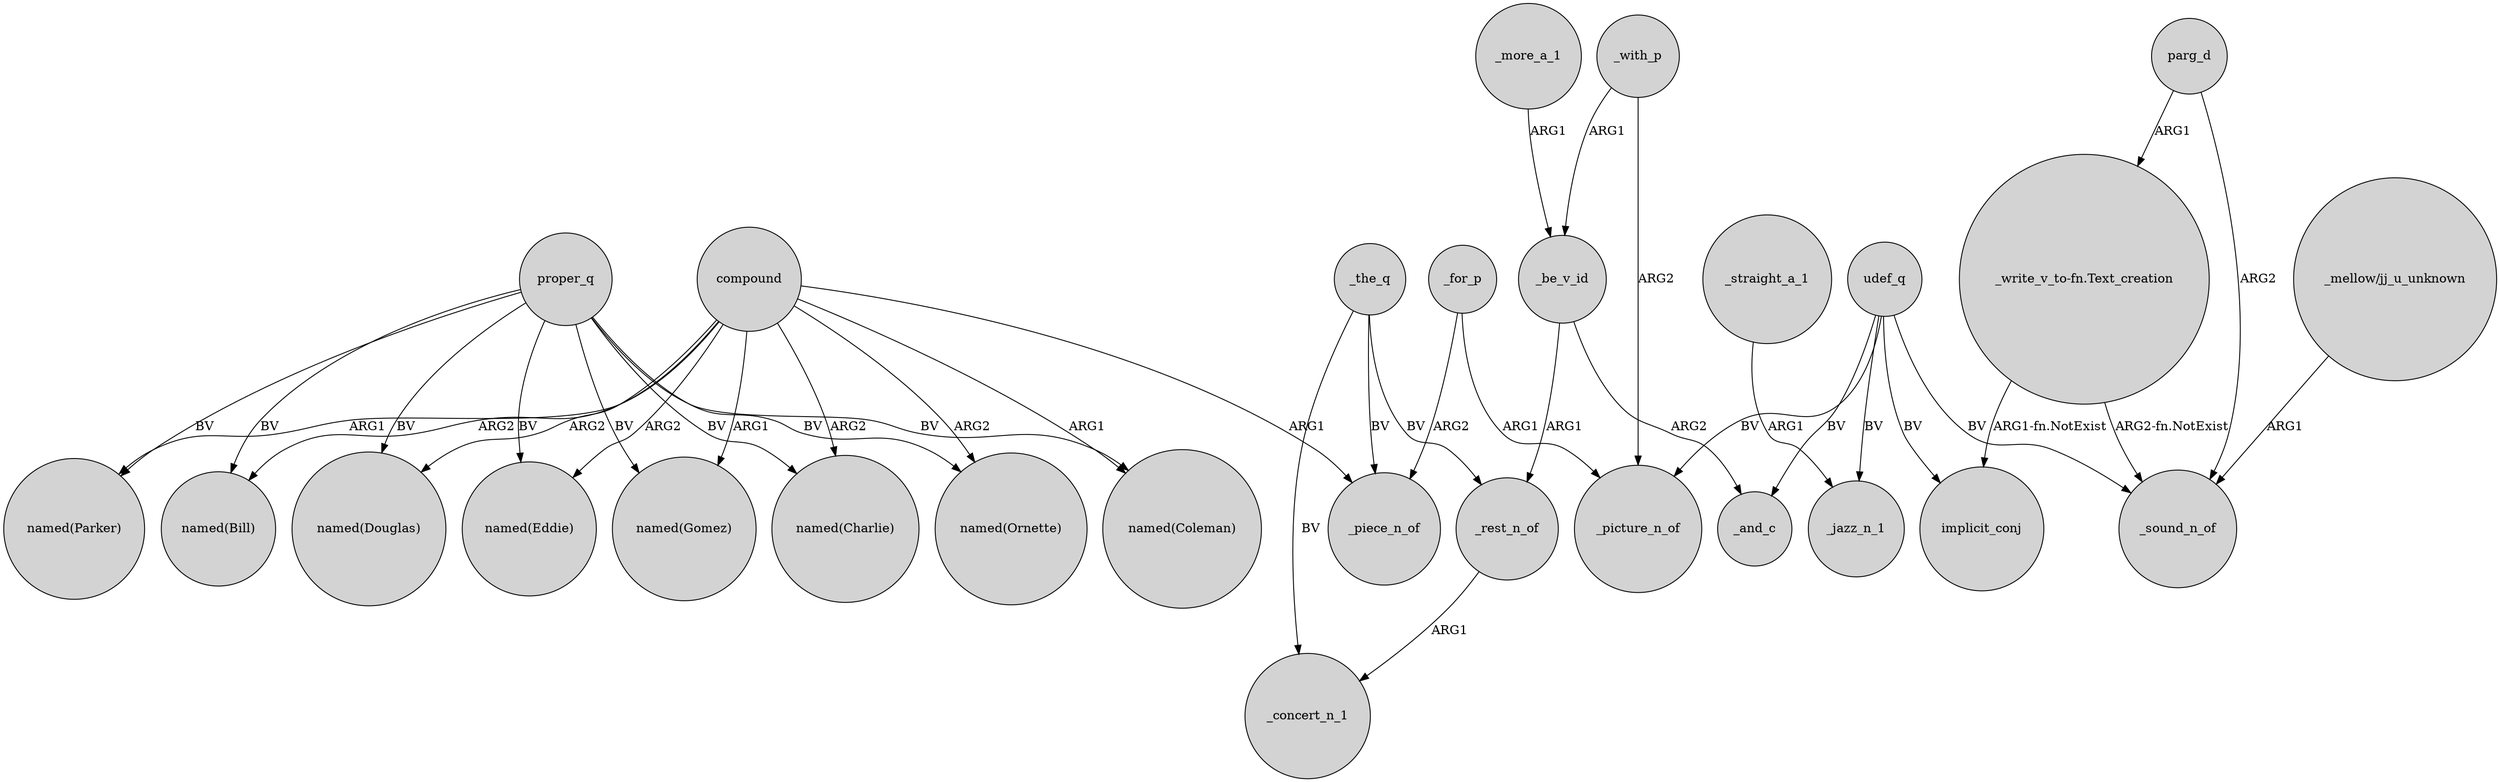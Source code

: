 digraph {
	node [shape=circle style=filled]
	_be_v_id -> _rest_n_of [label=ARG1]
	proper_q -> "named(Parker)" [label=BV]
	parg_d -> _sound_n_of [label=ARG2]
	_the_q -> _concert_n_1 [label=BV]
	compound -> "named(Gomez)" [label=ARG1]
	proper_q -> "named(Gomez)" [label=BV]
	"_mellow/jj_u_unknown" -> _sound_n_of [label=ARG1]
	proper_q -> "named(Ornette)" [label=BV]
	compound -> "named(Charlie)" [label=ARG2]
	compound -> "named(Parker)" [label=ARG1]
	_with_p -> _picture_n_of [label=ARG2]
	proper_q -> "named(Bill)" [label=BV]
	_rest_n_of -> _concert_n_1 [label=ARG1]
	udef_q -> implicit_conj [label=BV]
	compound -> "named(Eddie)" [label=ARG2]
	_be_v_id -> _and_c [label=ARG2]
	compound -> "named(Coleman)" [label=ARG1]
	_the_q -> _rest_n_of [label=BV]
	parg_d -> "_write_v_to-fn.Text_creation" [label=ARG1]
	_straight_a_1 -> _jazz_n_1 [label=ARG1]
	_for_p -> _piece_n_of [label=ARG2]
	"_write_v_to-fn.Text_creation" -> _sound_n_of [label="ARG2-fn.NotExist"]
	compound -> "named(Douglas)" [label=ARG2]
	_with_p -> _be_v_id [label=ARG1]
	proper_q -> "named(Eddie)" [label=BV]
	compound -> "named(Ornette)" [label=ARG2]
	_the_q -> _piece_n_of [label=BV]
	udef_q -> _picture_n_of [label=BV]
	"_write_v_to-fn.Text_creation" -> implicit_conj [label="ARG1-fn.NotExist"]
	compound -> "named(Bill)" [label=ARG2]
	udef_q -> _jazz_n_1 [label=BV]
	compound -> _piece_n_of [label=ARG1]
	udef_q -> _sound_n_of [label=BV]
	proper_q -> "named(Charlie)" [label=BV]
	_more_a_1 -> _be_v_id [label=ARG1]
	_for_p -> _picture_n_of [label=ARG1]
	udef_q -> _and_c [label=BV]
	proper_q -> "named(Coleman)" [label=BV]
	proper_q -> "named(Douglas)" [label=BV]
}
